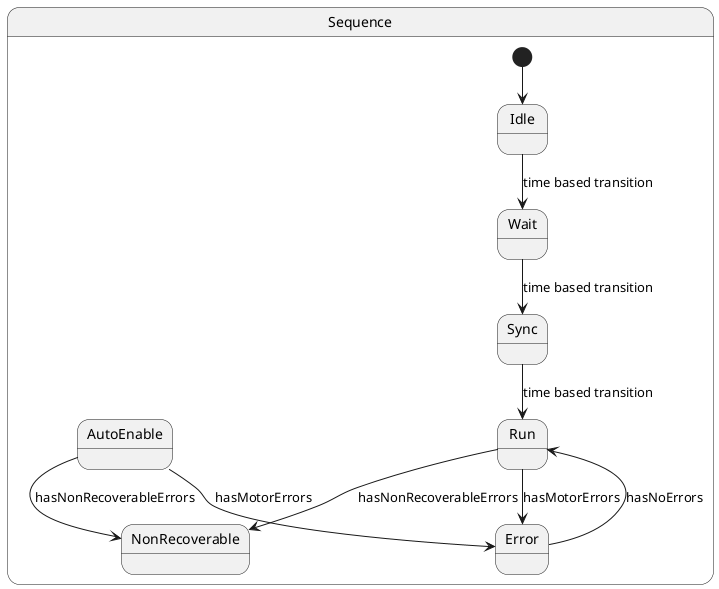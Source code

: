 @startuml

state Sequence {
  [*] --> Idle
  Idle --> Wait : time based transition
  Wait --> Sync : time based transition
  Sync --> Run :  time based transition


  AutoEnable --> Error : hasMotorErrors
  Run --> Error : hasMotorErrors

  Error --> Run : hasNoErrors

  AutoEnable --> NonRecoverable : hasNonRecoverableErrors
  Run --> NonRecoverable : hasNonRecoverableErrors

}


@enduml